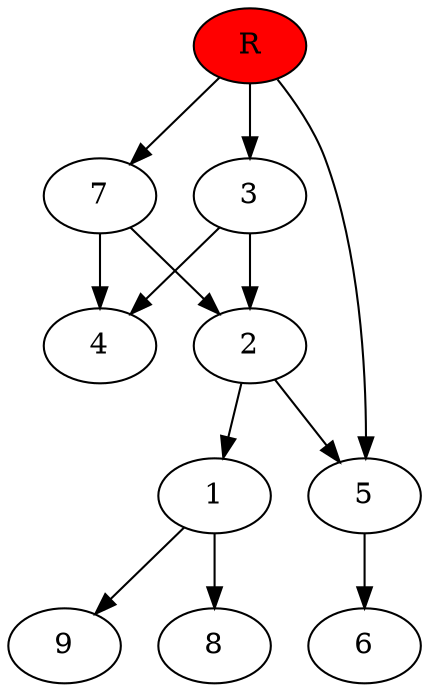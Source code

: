 digraph prb6637 {
	1
	2
	3
	4
	5
	6
	7
	8
	R [fillcolor="#ff0000" style=filled]
	1 -> 8
	1 -> 9
	2 -> 1
	2 -> 5
	3 -> 2
	3 -> 4
	5 -> 6
	7 -> 2
	7 -> 4
	R -> 3
	R -> 5
	R -> 7
}

